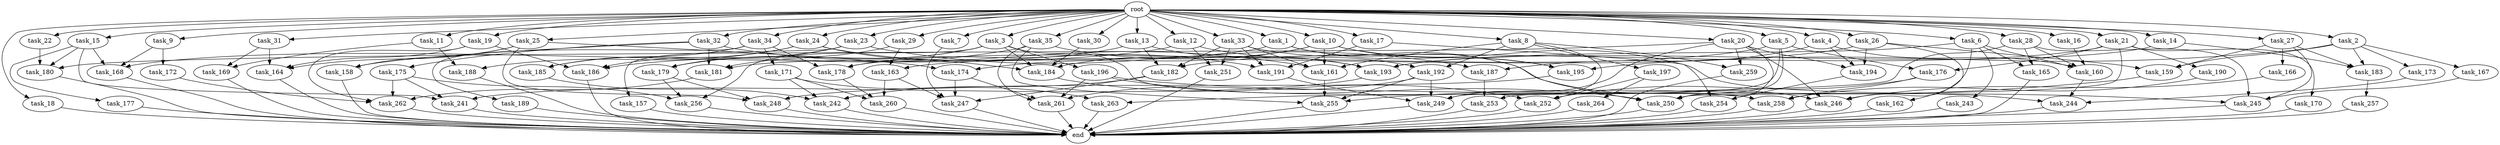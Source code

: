 digraph G {
  root [size="0.000000"];
  task_1 [size="1024.000000"];
  task_2 [size="1024.000000"];
  task_3 [size="1024.000000"];
  task_4 [size="1024.000000"];
  task_5 [size="1024.000000"];
  task_6 [size="1024.000000"];
  task_7 [size="1024.000000"];
  task_8 [size="1024.000000"];
  task_9 [size="1024.000000"];
  task_10 [size="1024.000000"];
  task_11 [size="1024.000000"];
  task_12 [size="1024.000000"];
  task_13 [size="1024.000000"];
  task_14 [size="1024.000000"];
  task_15 [size="1024.000000"];
  task_16 [size="1024.000000"];
  task_17 [size="1024.000000"];
  task_18 [size="1024.000000"];
  task_19 [size="1024.000000"];
  task_20 [size="1024.000000"];
  task_21 [size="1024.000000"];
  task_22 [size="1024.000000"];
  task_23 [size="1024.000000"];
  task_24 [size="1024.000000"];
  task_25 [size="1024.000000"];
  task_26 [size="1024.000000"];
  task_27 [size="1024.000000"];
  task_28 [size="1024.000000"];
  task_29 [size="1024.000000"];
  task_30 [size="1024.000000"];
  task_31 [size="1024.000000"];
  task_32 [size="1024.000000"];
  task_33 [size="1024.000000"];
  task_34 [size="1024.000000"];
  task_35 [size="1024.000000"];
  task_157 [size="695784701952.000000"];
  task_158 [size="687194767360.000000"];
  task_159 [size="1666447310848.000000"];
  task_160 [size="1803886264320.000000"];
  task_161 [size="2362232012800.000000"];
  task_162 [size="695784701952.000000"];
  task_163 [size="910533066752.000000"];
  task_164 [size="206158430208.000000"];
  task_165 [size="833223655424.000000"];
  task_166 [size="420906795008.000000"];
  task_167 [size="549755813888.000000"];
  task_168 [size="910533066752.000000"];
  task_169 [size="455266533376.000000"];
  task_170 [size="214748364800.000000"];
  task_171 [size="34359738368.000000"];
  task_172 [size="77309411328.000000"];
  task_173 [size="549755813888.000000"];
  task_174 [size="833223655424.000000"];
  task_175 [size="549755813888.000000"];
  task_176 [size="429496729600.000000"];
  task_177 [size="695784701952.000000"];
  task_178 [size="798863917056.000000"];
  task_179 [size="944892805120.000000"];
  task_180 [size="764504178688.000000"];
  task_181 [size="1279900254208.000000"];
  task_182 [size="1185410973696.000000"];
  task_183 [size="1279900254208.000000"];
  task_184 [size="901943132160.000000"];
  task_185 [size="68719476736.000000"];
  task_186 [size="1039382085632.000000"];
  task_187 [size="1245540515840.000000"];
  task_188 [size="455266533376.000000"];
  task_189 [size="34359738368.000000"];
  task_190 [size="214748364800.000000"];
  task_191 [size="764504178688.000000"];
  task_192 [size="833223655424.000000"];
  task_193 [size="1305670057984.000000"];
  task_194 [size="1279900254208.000000"];
  task_195 [size="1941325217792.000000"];
  task_196 [size="34359738368.000000"];
  task_197 [size="695784701952.000000"];
  task_241 [size="1666447310848.000000"];
  task_242 [size="575525617664.000000"];
  task_243 [size="137438953472.000000"];
  task_244 [size="1151051235328.000000"];
  task_245 [size="1460288880640.000000"];
  task_246 [size="1142461300736.000000"];
  task_247 [size="1700807049216.000000"];
  task_248 [size="1211180777472.000000"];
  task_249 [size="901943132160.000000"];
  task_250 [size="1194000908288.000000"];
  task_251 [size="558345748480.000000"];
  task_252 [size="936302870528.000000"];
  task_253 [size="764504178688.000000"];
  task_254 [size="343597383680.000000"];
  task_255 [size="1340029796352.000000"];
  task_256 [size="670014898176.000000"];
  task_257 [size="77309411328.000000"];
  task_258 [size="249108103168.000000"];
  task_259 [size="730144440320.000000"];
  task_260 [size="635655159808.000000"];
  task_261 [size="1030792151040.000000"];
  task_262 [size="798863917056.000000"];
  task_263 [size="773094113280.000000"];
  task_264 [size="549755813888.000000"];
  end [size="0.000000"];

  root -> task_1 [size="1.000000"];
  root -> task_2 [size="1.000000"];
  root -> task_3 [size="1.000000"];
  root -> task_4 [size="1.000000"];
  root -> task_5 [size="1.000000"];
  root -> task_6 [size="1.000000"];
  root -> task_7 [size="1.000000"];
  root -> task_8 [size="1.000000"];
  root -> task_9 [size="1.000000"];
  root -> task_10 [size="1.000000"];
  root -> task_11 [size="1.000000"];
  root -> task_12 [size="1.000000"];
  root -> task_13 [size="1.000000"];
  root -> task_14 [size="1.000000"];
  root -> task_15 [size="1.000000"];
  root -> task_16 [size="1.000000"];
  root -> task_17 [size="1.000000"];
  root -> task_18 [size="1.000000"];
  root -> task_19 [size="1.000000"];
  root -> task_20 [size="1.000000"];
  root -> task_21 [size="1.000000"];
  root -> task_22 [size="1.000000"];
  root -> task_23 [size="1.000000"];
  root -> task_24 [size="1.000000"];
  root -> task_25 [size="1.000000"];
  root -> task_26 [size="1.000000"];
  root -> task_27 [size="1.000000"];
  root -> task_28 [size="1.000000"];
  root -> task_29 [size="1.000000"];
  root -> task_30 [size="1.000000"];
  root -> task_31 [size="1.000000"];
  root -> task_32 [size="1.000000"];
  root -> task_33 [size="1.000000"];
  root -> task_34 [size="1.000000"];
  root -> task_35 [size="1.000000"];
  task_1 -> task_181 [size="679477248.000000"];
  task_1 -> task_195 [size="679477248.000000"];
  task_1 -> task_250 [size="679477248.000000"];
  task_2 -> task_159 [size="536870912.000000"];
  task_2 -> task_167 [size="536870912.000000"];
  task_2 -> task_173 [size="536870912.000000"];
  task_2 -> task_183 [size="536870912.000000"];
  task_2 -> task_195 [size="536870912.000000"];
  task_3 -> task_179 [size="33554432.000000"];
  task_3 -> task_181 [size="33554432.000000"];
  task_3 -> task_184 [size="33554432.000000"];
  task_3 -> task_196 [size="33554432.000000"];
  task_3 -> task_256 [size="33554432.000000"];
  task_3 -> task_258 [size="33554432.000000"];
  task_4 -> task_160 [size="536870912.000000"];
  task_4 -> task_187 [size="536870912.000000"];
  task_4 -> task_194 [size="536870912.000000"];
  task_5 -> task_176 [size="209715200.000000"];
  task_5 -> task_178 [size="209715200.000000"];
  task_5 -> task_250 [size="209715200.000000"];
  task_5 -> task_253 [size="209715200.000000"];
  task_6 -> task_160 [size="134217728.000000"];
  task_6 -> task_165 [size="134217728.000000"];
  task_6 -> task_193 [size="134217728.000000"];
  task_6 -> task_243 [size="134217728.000000"];
  task_6 -> task_246 [size="134217728.000000"];
  task_7 -> task_247 [size="301989888.000000"];
  task_8 -> task_161 [size="679477248.000000"];
  task_8 -> task_192 [size="679477248.000000"];
  task_8 -> task_197 [size="679477248.000000"];
  task_8 -> task_249 [size="679477248.000000"];
  task_8 -> task_259 [size="679477248.000000"];
  task_9 -> task_168 [size="75497472.000000"];
  task_9 -> task_172 [size="75497472.000000"];
  task_10 -> task_161 [size="679477248.000000"];
  task_10 -> task_174 [size="679477248.000000"];
  task_10 -> task_184 [size="679477248.000000"];
  task_10 -> task_195 [size="679477248.000000"];
  task_10 -> task_244 [size="679477248.000000"];
  task_11 -> task_169 [size="411041792.000000"];
  task_11 -> task_188 [size="411041792.000000"];
  task_12 -> task_168 [size="134217728.000000"];
  task_12 -> task_192 [size="134217728.000000"];
  task_12 -> task_251 [size="134217728.000000"];
  task_13 -> task_178 [size="536870912.000000"];
  task_13 -> task_182 [size="536870912.000000"];
  task_13 -> task_193 [size="536870912.000000"];
  task_14 -> task_183 [size="301989888.000000"];
  task_14 -> task_193 [size="301989888.000000"];
  task_15 -> task_168 [size="679477248.000000"];
  task_15 -> task_177 [size="679477248.000000"];
  task_15 -> task_180 [size="679477248.000000"];
  task_15 -> task_241 [size="679477248.000000"];
  task_16 -> task_160 [size="411041792.000000"];
  task_17 -> task_191 [size="301989888.000000"];
  task_17 -> task_254 [size="301989888.000000"];
  task_18 -> end [size="1.000000"];
  task_19 -> task_164 [size="33554432.000000"];
  task_19 -> task_186 [size="33554432.000000"];
  task_19 -> task_262 [size="33554432.000000"];
  task_20 -> task_180 [size="33554432.000000"];
  task_20 -> task_194 [size="33554432.000000"];
  task_20 -> task_246 [size="33554432.000000"];
  task_20 -> task_249 [size="33554432.000000"];
  task_20 -> task_250 [size="33554432.000000"];
  task_20 -> task_259 [size="33554432.000000"];
  task_21 -> task_170 [size="209715200.000000"];
  task_21 -> task_176 [size="209715200.000000"];
  task_21 -> task_182 [size="209715200.000000"];
  task_21 -> task_190 [size="209715200.000000"];
  task_21 -> task_250 [size="209715200.000000"];
  task_22 -> task_180 [size="33554432.000000"];
  task_23 -> task_157 [size="679477248.000000"];
  task_23 -> task_179 [size="679477248.000000"];
  task_23 -> task_186 [size="679477248.000000"];
  task_23 -> task_187 [size="679477248.000000"];
  task_24 -> task_184 [size="33554432.000000"];
  task_24 -> task_185 [size="33554432.000000"];
  task_24 -> task_188 [size="33554432.000000"];
  task_24 -> task_191 [size="33554432.000000"];
  task_25 -> task_158 [size="134217728.000000"];
  task_25 -> task_164 [size="134217728.000000"];
  task_25 -> task_174 [size="134217728.000000"];
  task_25 -> task_248 [size="134217728.000000"];
  task_26 -> task_159 [size="679477248.000000"];
  task_26 -> task_162 [size="679477248.000000"];
  task_26 -> task_163 [size="679477248.000000"];
  task_26 -> task_194 [size="679477248.000000"];
  task_27 -> task_159 [size="411041792.000000"];
  task_27 -> task_166 [size="411041792.000000"];
  task_27 -> task_183 [size="411041792.000000"];
  task_27 -> task_245 [size="411041792.000000"];
  task_28 -> task_160 [size="679477248.000000"];
  task_28 -> task_165 [size="679477248.000000"];
  task_28 -> task_245 [size="679477248.000000"];
  task_28 -> task_263 [size="679477248.000000"];
  task_29 -> task_163 [size="209715200.000000"];
  task_29 -> task_179 [size="209715200.000000"];
  task_30 -> task_184 [size="134217728.000000"];
  task_31 -> task_164 [size="33554432.000000"];
  task_31 -> task_169 [size="33554432.000000"];
  task_32 -> task_158 [size="536870912.000000"];
  task_32 -> task_161 [size="536870912.000000"];
  task_32 -> task_175 [size="536870912.000000"];
  task_32 -> task_181 [size="536870912.000000"];
  task_33 -> task_161 [size="411041792.000000"];
  task_33 -> task_182 [size="411041792.000000"];
  task_33 -> task_191 [size="411041792.000000"];
  task_33 -> task_246 [size="411041792.000000"];
  task_33 -> task_251 [size="411041792.000000"];
  task_34 -> task_171 [size="33554432.000000"];
  task_34 -> task_178 [size="33554432.000000"];
  task_34 -> task_185 [size="33554432.000000"];
  task_34 -> task_189 [size="33554432.000000"];
  task_35 -> task_186 [size="301989888.000000"];
  task_35 -> task_193 [size="301989888.000000"];
  task_35 -> task_255 [size="301989888.000000"];
  task_35 -> task_261 [size="301989888.000000"];
  task_157 -> end [size="1.000000"];
  task_158 -> end [size="1.000000"];
  task_159 -> task_255 [size="33554432.000000"];
  task_160 -> task_244 [size="411041792.000000"];
  task_161 -> task_255 [size="838860800.000000"];
  task_162 -> end [size="1.000000"];
  task_163 -> task_247 [size="411041792.000000"];
  task_163 -> task_260 [size="411041792.000000"];
  task_164 -> end [size="1.000000"];
  task_165 -> end [size="1.000000"];
  task_166 -> task_246 [size="536870912.000000"];
  task_167 -> task_245 [size="301989888.000000"];
  task_168 -> end [size="1.000000"];
  task_169 -> end [size="1.000000"];
  task_170 -> end [size="1.000000"];
  task_171 -> task_242 [size="75497472.000000"];
  task_171 -> task_260 [size="75497472.000000"];
  task_171 -> task_263 [size="75497472.000000"];
  task_172 -> task_262 [size="301989888.000000"];
  task_173 -> task_244 [size="33554432.000000"];
  task_174 -> task_247 [size="536870912.000000"];
  task_174 -> task_261 [size="536870912.000000"];
  task_175 -> task_241 [size="411041792.000000"];
  task_175 -> task_256 [size="411041792.000000"];
  task_175 -> task_262 [size="411041792.000000"];
  task_176 -> task_252 [size="75497472.000000"];
  task_176 -> task_258 [size="75497472.000000"];
  task_177 -> end [size="1.000000"];
  task_178 -> task_260 [size="134217728.000000"];
  task_179 -> task_248 [size="209715200.000000"];
  task_179 -> task_256 [size="209715200.000000"];
  task_180 -> end [size="1.000000"];
  task_181 -> task_262 [size="33554432.000000"];
  task_182 -> task_242 [size="411041792.000000"];
  task_182 -> task_247 [size="411041792.000000"];
  task_183 -> task_257 [size="75497472.000000"];
  task_184 -> task_252 [size="301989888.000000"];
  task_185 -> task_242 [size="75497472.000000"];
  task_186 -> end [size="1.000000"];
  task_187 -> task_253 [size="536870912.000000"];
  task_188 -> end [size="1.000000"];
  task_189 -> end [size="1.000000"];
  task_190 -> task_258 [size="134217728.000000"];
  task_191 -> task_249 [size="33554432.000000"];
  task_192 -> task_249 [size="134217728.000000"];
  task_192 -> task_255 [size="134217728.000000"];
  task_192 -> task_261 [size="134217728.000000"];
  task_193 -> task_241 [size="536870912.000000"];
  task_194 -> task_254 [size="33554432.000000"];
  task_195 -> task_248 [size="838860800.000000"];
  task_196 -> task_245 [size="33554432.000000"];
  task_196 -> task_250 [size="33554432.000000"];
  task_196 -> task_261 [size="33554432.000000"];
  task_197 -> task_252 [size="536870912.000000"];
  task_197 -> task_264 [size="536870912.000000"];
  task_241 -> end [size="1.000000"];
  task_242 -> end [size="1.000000"];
  task_243 -> end [size="1.000000"];
  task_244 -> end [size="1.000000"];
  task_245 -> end [size="1.000000"];
  task_246 -> end [size="1.000000"];
  task_247 -> end [size="1.000000"];
  task_248 -> end [size="1.000000"];
  task_249 -> end [size="1.000000"];
  task_250 -> end [size="1.000000"];
  task_251 -> end [size="1.000000"];
  task_252 -> end [size="1.000000"];
  task_253 -> end [size="1.000000"];
  task_254 -> end [size="1.000000"];
  task_255 -> end [size="1.000000"];
  task_256 -> end [size="1.000000"];
  task_257 -> end [size="1.000000"];
  task_258 -> end [size="1.000000"];
  task_259 -> end [size="1.000000"];
  task_260 -> end [size="1.000000"];
  task_261 -> end [size="1.000000"];
  task_262 -> end [size="1.000000"];
  task_263 -> end [size="1.000000"];
  task_264 -> end [size="1.000000"];
}
